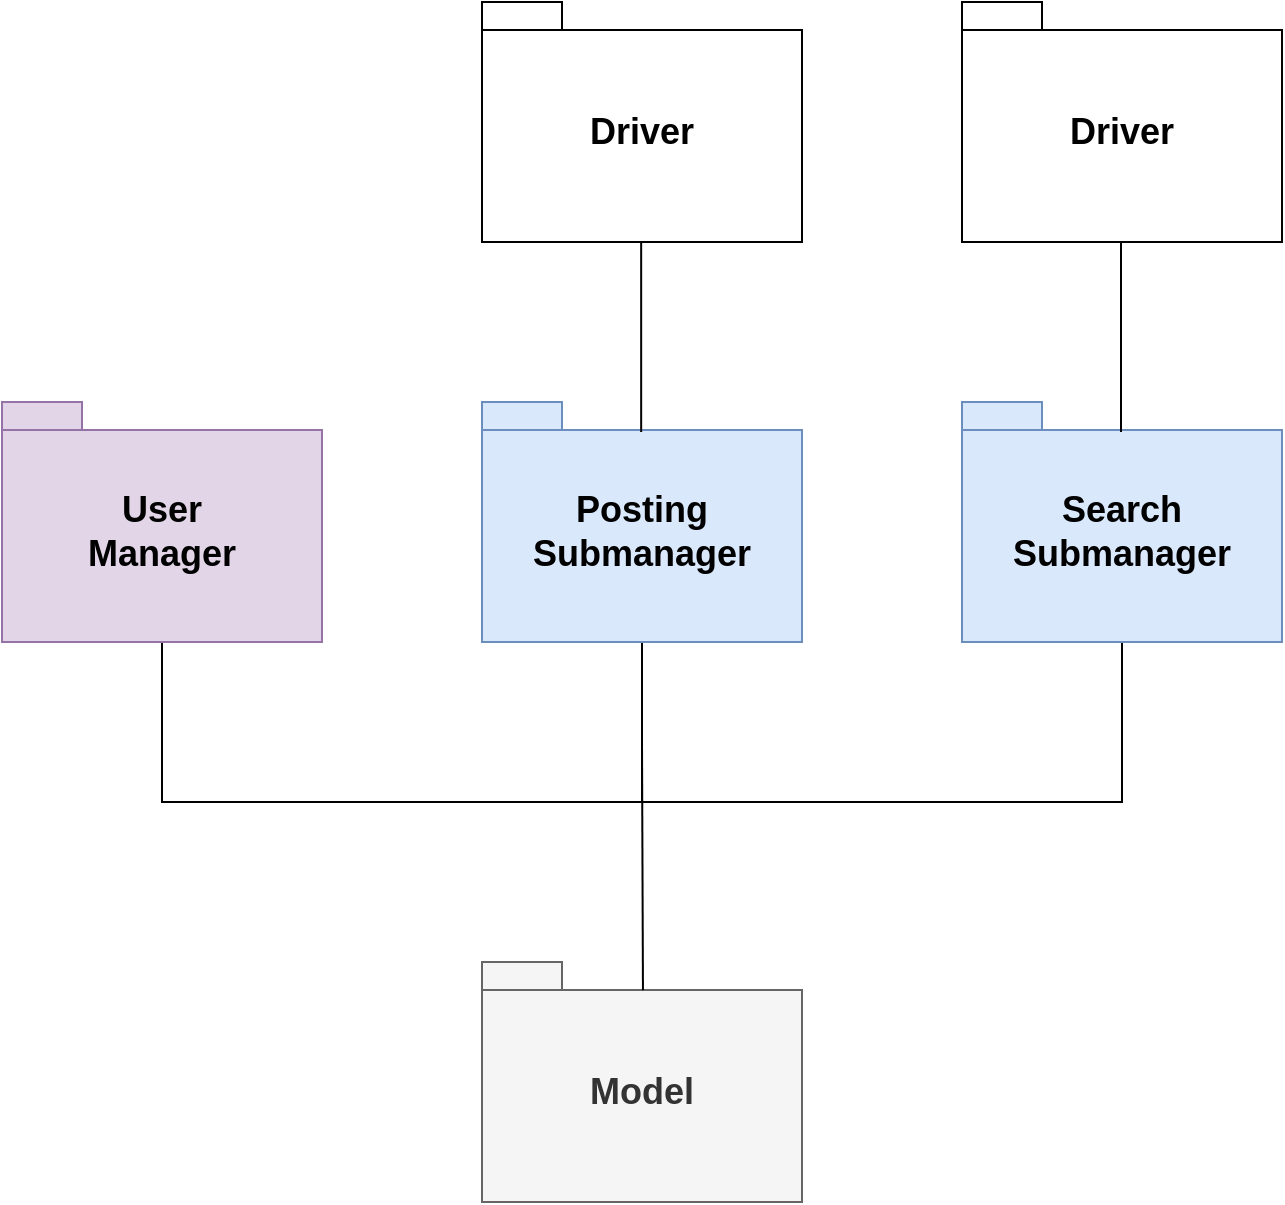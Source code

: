 <mxfile version="26.0.3">
  <diagram name="Pagina-1" id="h3UNANpxFVPTHOc2yWku">
    <mxGraphModel grid="1" page="1" gridSize="10" guides="1" tooltips="1" connect="1" arrows="1" fold="1" pageScale="1" pageWidth="827" pageHeight="1169" background="none" math="0" shadow="0">
      <root>
        <mxCell id="0" />
        <mxCell id="1" parent="0" />
        <mxCell id="Gl5jbh7dvNlNySCYvSRF-2" value="Model" style="shape=folder;fontStyle=1;spacingTop=10;tabWidth=40;tabHeight=14;tabPosition=left;html=1;whiteSpace=wrap;color=#808080;fontSize=18;fillColor=#f5f5f5;fontColor=#333333;strokeColor=#666666;" vertex="1" parent="1">
          <mxGeometry x="280" y="520" width="160" height="120" as="geometry" />
        </mxCell>
        <mxCell id="Gl5jbh7dvNlNySCYvSRF-9" value="" style="endArrow=none;html=1;rounded=0;entryX=0.5;entryY=1;entryDx=0;entryDy=0;entryPerimeter=0;fontSize=18;" edge="1" parent="1">
          <mxGeometry width="50" height="50" relative="1" as="geometry">
            <mxPoint x="360" y="440" as="sourcePoint" />
            <mxPoint x="360" y="360" as="targetPoint" />
            <Array as="points">
              <mxPoint x="360" y="410" />
            </Array>
          </mxGeometry>
        </mxCell>
        <mxCell id="Gl5jbh7dvNlNySCYvSRF-10" value="" style="endArrow=none;html=1;rounded=0;entryX=0.5;entryY=1;entryDx=0;entryDy=0;entryPerimeter=0;fontSize=18;" edge="1" parent="1">
          <mxGeometry width="50" height="50" relative="1" as="geometry">
            <mxPoint x="360" y="440" as="sourcePoint" />
            <mxPoint x="600" y="360" as="targetPoint" />
            <Array as="points">
              <mxPoint x="600" y="440" />
            </Array>
          </mxGeometry>
        </mxCell>
        <mxCell id="Gl5jbh7dvNlNySCYvSRF-16" value="" style="endArrow=none;html=1;rounded=0;entryX=0.5;entryY=1;entryDx=0;entryDy=0;entryPerimeter=0;fontSize=18;" edge="1" parent="1">
          <mxGeometry width="50" height="50" relative="1" as="geometry">
            <mxPoint x="360" y="440" as="sourcePoint" />
            <mxPoint x="120" y="360" as="targetPoint" />
            <Array as="points">
              <mxPoint x="120" y="440" />
            </Array>
          </mxGeometry>
        </mxCell>
        <mxCell id="Gl5jbh7dvNlNySCYvSRF-18" value="" style="endArrow=none;html=1;rounded=0;exitX=0.503;exitY=0.118;exitDx=0;exitDy=0;exitPerimeter=0;fontSize=18;" edge="1" parent="1" source="Gl5jbh7dvNlNySCYvSRF-2">
          <mxGeometry width="50" height="50" relative="1" as="geometry">
            <mxPoint x="360" y="450" as="sourcePoint" />
            <mxPoint x="360" y="410" as="targetPoint" />
          </mxGeometry>
        </mxCell>
        <mxCell id="Q5u_gK6kME3BwkDxjaD0-1" value="User&lt;div&gt;Manager&lt;/div&gt;" style="shape=folder;fontStyle=1;spacingTop=10;tabWidth=40;tabHeight=14;tabPosition=left;html=1;whiteSpace=wrap;color=#808080;fontSize=18;fillColor=#e1d5e7;strokeColor=#9673a6;" vertex="1" parent="1">
          <mxGeometry x="40" y="240" width="160" height="120" as="geometry" />
        </mxCell>
        <mxCell id="Q5u_gK6kME3BwkDxjaD0-2" value="&lt;font&gt;Driver&lt;/font&gt;" style="shape=folder;fontStyle=1;spacingTop=10;tabWidth=40;tabHeight=14;tabPosition=left;html=1;whiteSpace=wrap;fontSize=18;" vertex="1" parent="1">
          <mxGeometry x="520" y="40" width="160" height="120" as="geometry" />
        </mxCell>
        <mxCell id="Q5u_gK6kME3BwkDxjaD0-3" value="Search&lt;div&gt;Submanager&lt;/div&gt;" style="shape=folder;fontStyle=1;spacingTop=10;tabWidth=40;tabHeight=14;tabPosition=left;html=1;whiteSpace=wrap;color=#808080;fontSize=18;fillColor=#dae8fc;strokeColor=#6c8ebf;" vertex="1" parent="1">
          <mxGeometry x="520" y="240" width="160" height="120" as="geometry" />
        </mxCell>
        <mxCell id="Q5u_gK6kME3BwkDxjaD0-4" value="" style="endArrow=none;html=1;rounded=0;entryX=0.5;entryY=1;entryDx=0;entryDy=0;entryPerimeter=0;exitX=0.5;exitY=0.125;exitDx=0;exitDy=0;exitPerimeter=0;fontSize=18;" edge="1" parent="1">
          <mxGeometry width="50" height="50" relative="1" as="geometry">
            <mxPoint x="599.5" y="255" as="sourcePoint" />
            <mxPoint x="599.5" y="160" as="targetPoint" />
          </mxGeometry>
        </mxCell>
        <mxCell id="Q5u_gK6kME3BwkDxjaD0-5" value="&lt;font&gt;Driver&lt;/font&gt;" style="shape=folder;fontStyle=1;spacingTop=10;tabWidth=40;tabHeight=14;tabPosition=left;html=1;whiteSpace=wrap;fontSize=18;" vertex="1" parent="1">
          <mxGeometry x="280" y="40" width="160" height="120" as="geometry" />
        </mxCell>
        <mxCell id="Q5u_gK6kME3BwkDxjaD0-6" value="Posting&lt;div&gt;Submanager&lt;/div&gt;" style="shape=folder;fontStyle=1;spacingTop=10;tabWidth=40;tabHeight=14;tabPosition=left;html=1;whiteSpace=wrap;color=#808080;fontSize=18;fillColor=#dae8fc;strokeColor=#6c8ebf;" vertex="1" parent="1">
          <mxGeometry x="280" y="240" width="160" height="120" as="geometry" />
        </mxCell>
        <mxCell id="Q5u_gK6kME3BwkDxjaD0-7" value="" style="endArrow=none;html=1;rounded=0;entryX=0.5;entryY=1;entryDx=0;entryDy=0;entryPerimeter=0;exitX=0.5;exitY=0.125;exitDx=0;exitDy=0;exitPerimeter=0;fontSize=18;" edge="1" parent="1">
          <mxGeometry width="50" height="50" relative="1" as="geometry">
            <mxPoint x="359.58" y="255" as="sourcePoint" />
            <mxPoint x="359.58" y="160" as="targetPoint" />
          </mxGeometry>
        </mxCell>
      </root>
    </mxGraphModel>
  </diagram>
</mxfile>
